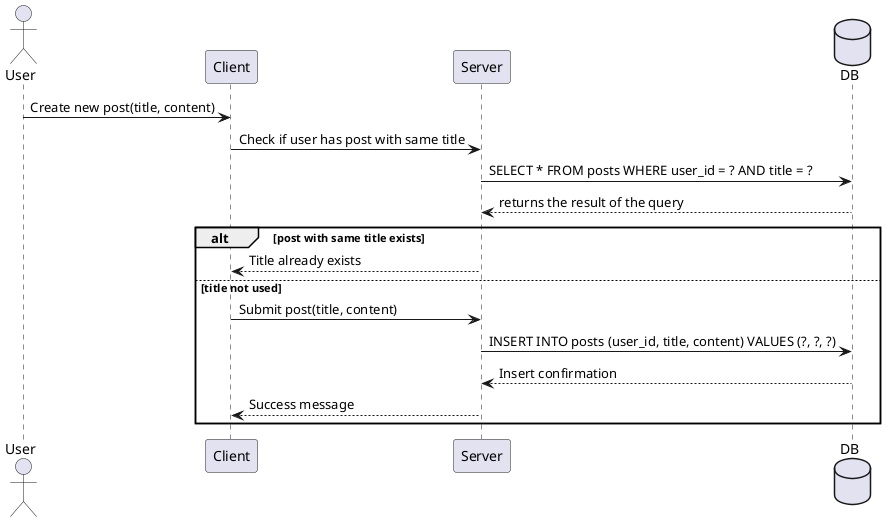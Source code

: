 @startuml Post creation
actor User
participant Client
participant Server
database DB

User -> Client: Create new post(title, content)
Client -> Server: Check if user has post with same title
Server -> DB: SELECT * FROM posts WHERE user_id = ? AND title = ?
DB --> Server: returns the result of the query
alt post with same title exists
    Server --> Client: Title already exists
else title not used
    Client -> Server: Submit post(title, content)
    Server -> DB: INSERT INTO posts (user_id, title, content) VALUES (?, ?, ?)
    DB --> Server: Insert confirmation
    Server --> Client: Success message
end
@enduml
